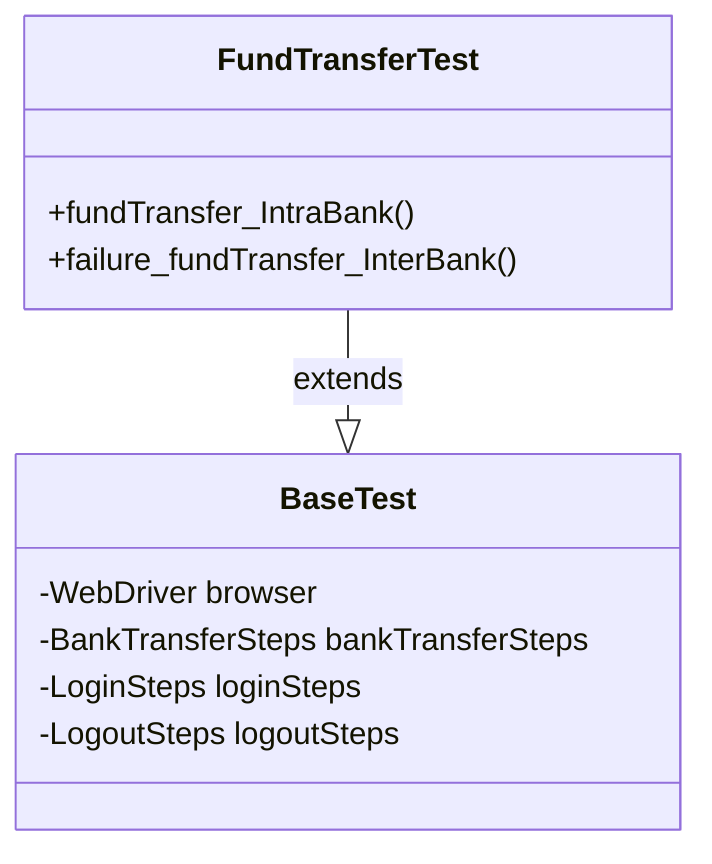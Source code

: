 classDiagram
    class BaseTest {
        -WebDriver browser
        -BankTransferSteps bankTransferSteps
        -LoginSteps loginSteps
        -LogoutSteps logoutSteps
    }
    class FundTransferTest {
        +fundTransfer_IntraBank()
        +failure_fundTransfer_InterBank()
    }

    FundTransferTest --|> BaseTest : extends